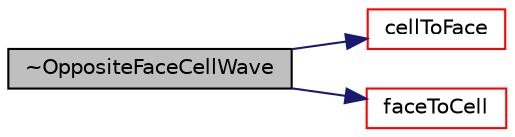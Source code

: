 digraph "~OppositeFaceCellWave"
{
  bgcolor="transparent";
  edge [fontname="Helvetica",fontsize="10",labelfontname="Helvetica",labelfontsize="10"];
  node [fontname="Helvetica",fontsize="10",shape=record];
  rankdir="LR";
  Node52 [label="~OppositeFaceCellWave",height=0.2,width=0.4,color="black", fillcolor="grey75", style="filled", fontcolor="black"];
  Node52 -> Node53 [color="midnightblue",fontsize="10",style="solid",fontname="Helvetica"];
  Node53 [label="cellToFace",height=0.2,width=0.4,color="red",URL="$a30305.html#ae91987ce035d610c71c1936d4b080174",tooltip="Propagate from cell to face. Returns total number of faces. "];
  Node52 -> Node109 [color="midnightblue",fontsize="10",style="solid",fontname="Helvetica"];
  Node109 [label="faceToCell",height=0.2,width=0.4,color="red",URL="$a30305.html#ac1cb5c8a27f895370ed8a7a613b6e3a6",tooltip="Propagate from face to cell. Returns total number of cells. "];
}
